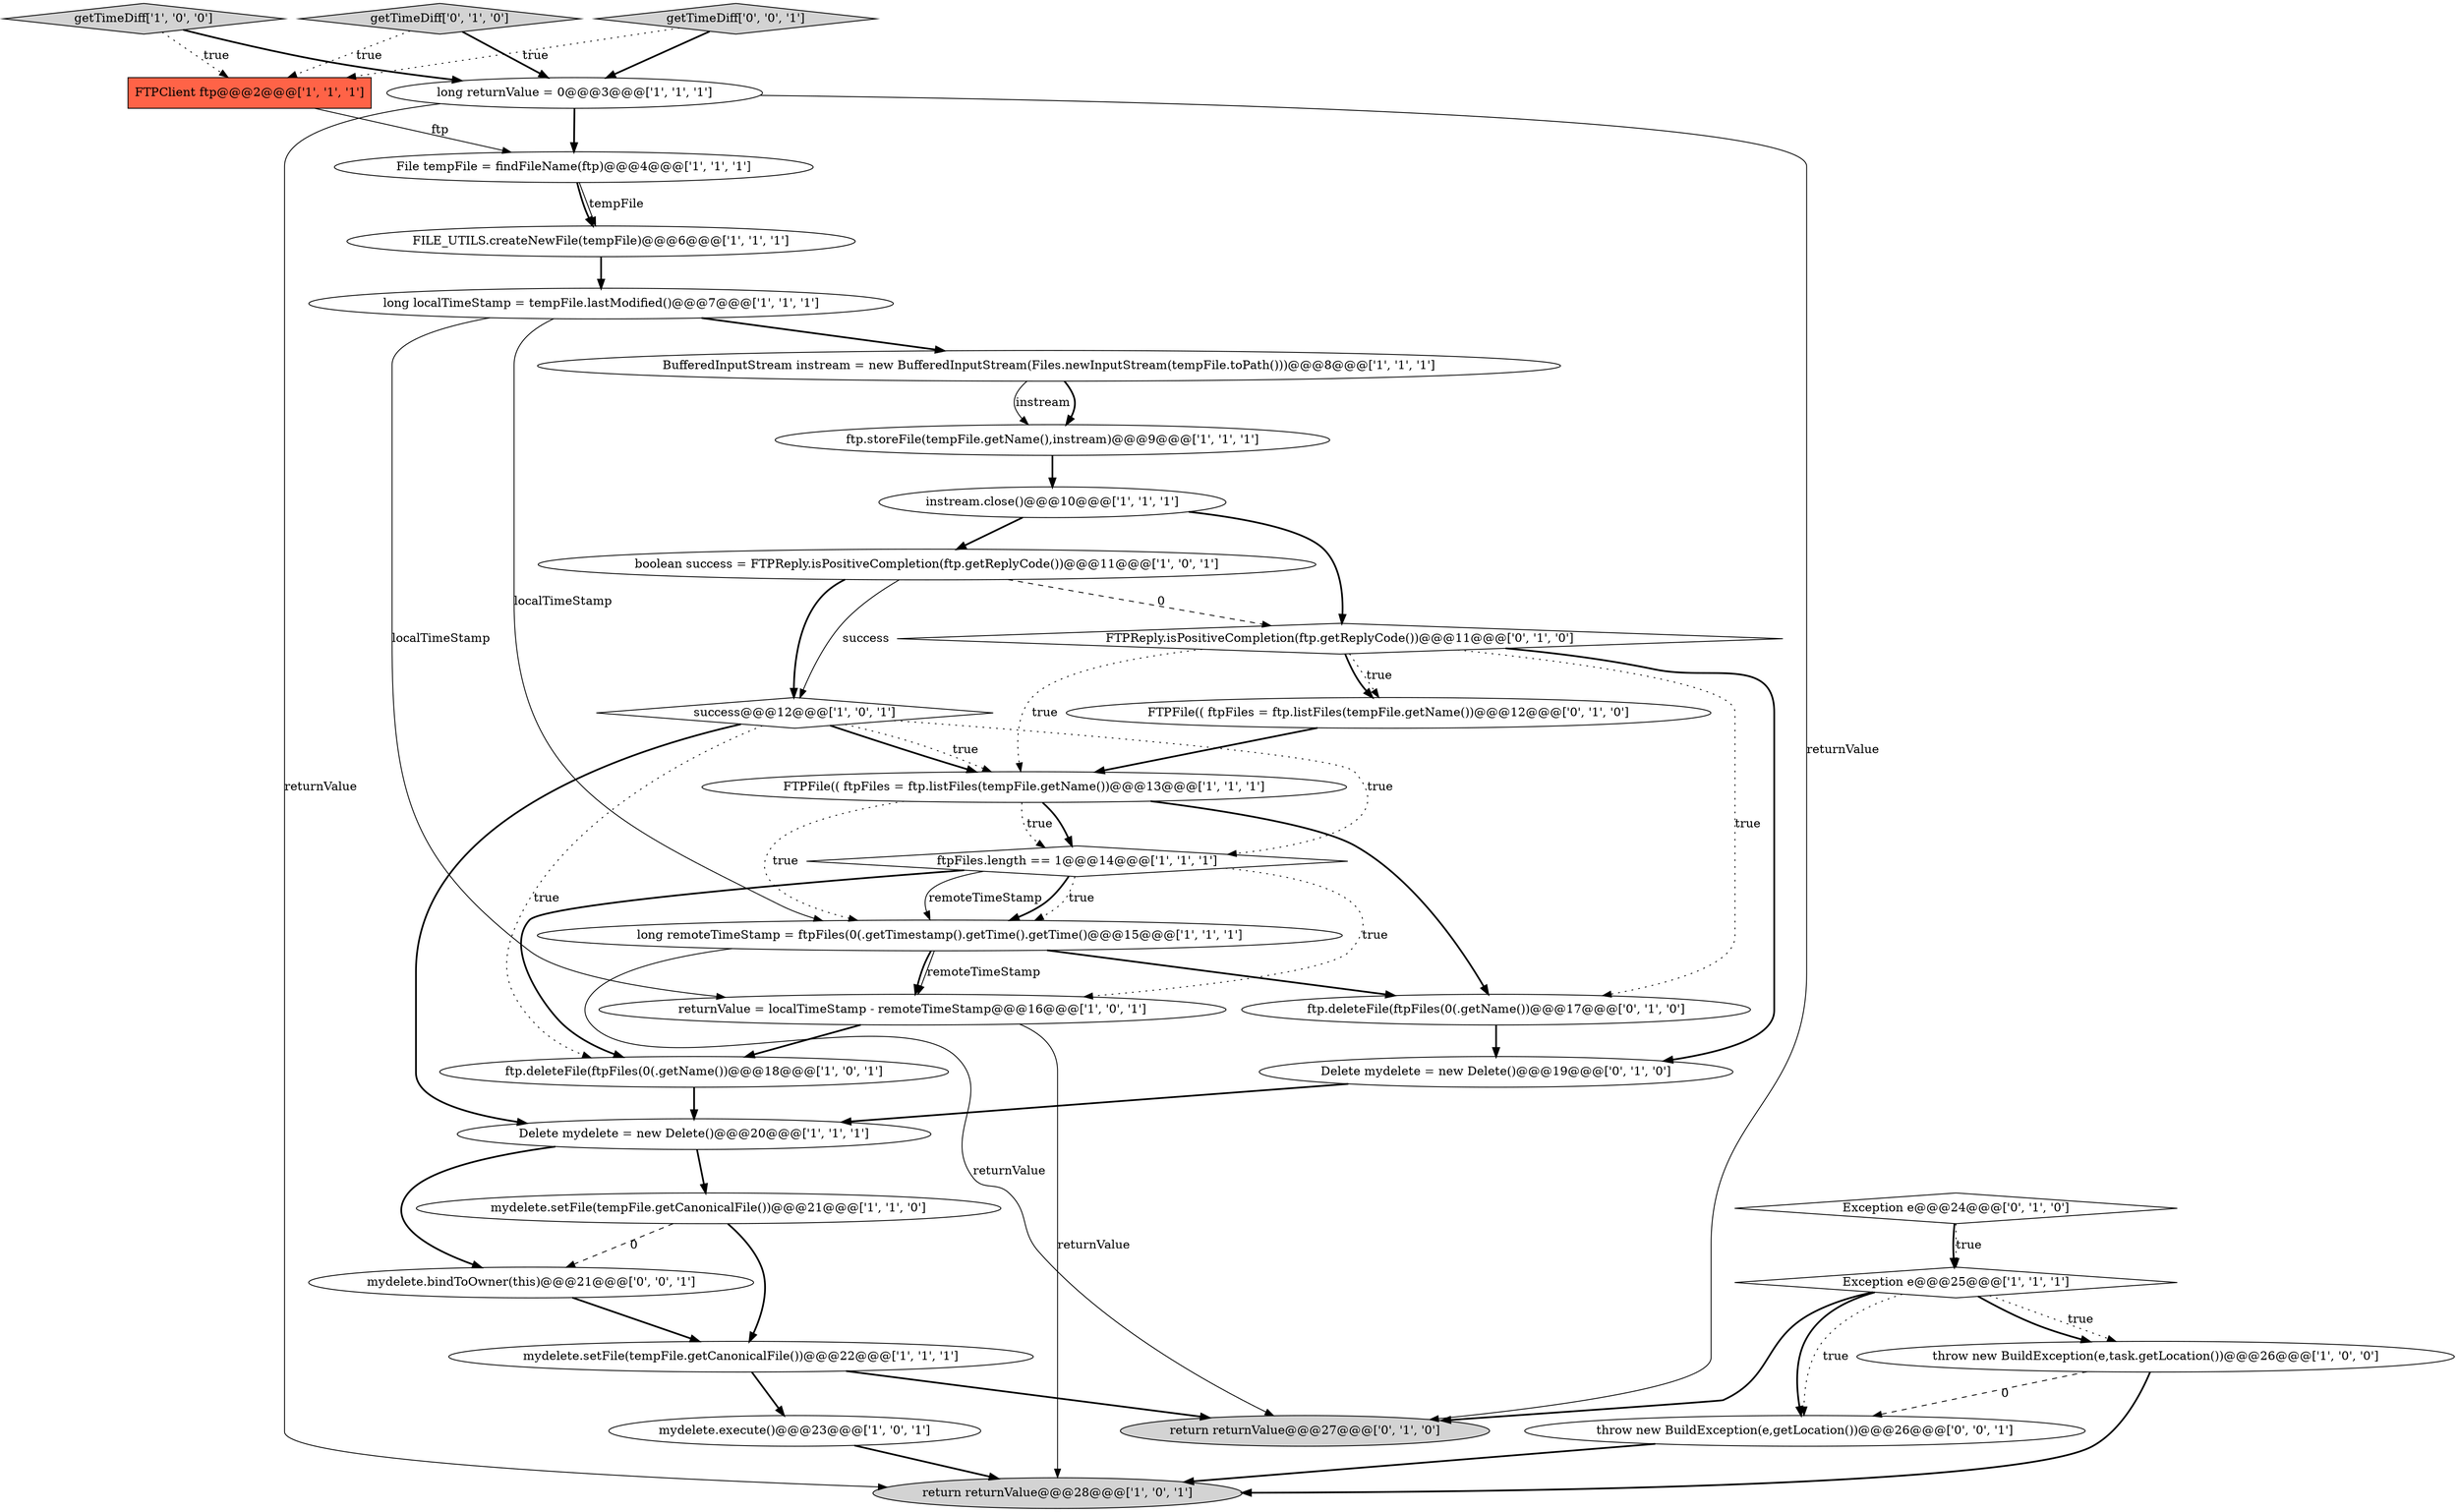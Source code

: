 digraph {
5 [style = filled, label = "File tempFile = findFileName(ftp)@@@4@@@['1', '1', '1']", fillcolor = white, shape = ellipse image = "AAA0AAABBB1BBB"];
3 [style = filled, label = "instream.close()@@@10@@@['1', '1', '1']", fillcolor = white, shape = ellipse image = "AAA0AAABBB1BBB"];
30 [style = filled, label = "throw new BuildException(e,getLocation())@@@26@@@['0', '0', '1']", fillcolor = white, shape = ellipse image = "AAA0AAABBB3BBB"];
21 [style = filled, label = "returnValue = localTimeStamp - remoteTimeStamp@@@16@@@['1', '0', '1']", fillcolor = white, shape = ellipse image = "AAA0AAABBB1BBB"];
19 [style = filled, label = "long returnValue = 0@@@3@@@['1', '1', '1']", fillcolor = white, shape = ellipse image = "AAA0AAABBB1BBB"];
10 [style = filled, label = "BufferedInputStream instream = new BufferedInputStream(Files.newInputStream(tempFile.toPath()))@@@8@@@['1', '1', '1']", fillcolor = white, shape = ellipse image = "AAA0AAABBB1BBB"];
12 [style = filled, label = "mydelete.execute()@@@23@@@['1', '0', '1']", fillcolor = white, shape = ellipse image = "AAA0AAABBB1BBB"];
0 [style = filled, label = "mydelete.setFile(tempFile.getCanonicalFile())@@@22@@@['1', '1', '1']", fillcolor = white, shape = ellipse image = "AAA0AAABBB1BBB"];
2 [style = filled, label = "ftp.deleteFile(ftpFiles(0(.getName())@@@18@@@['1', '0', '1']", fillcolor = white, shape = ellipse image = "AAA0AAABBB1BBB"];
1 [style = filled, label = "FTPClient ftp@@@2@@@['1', '1', '1']", fillcolor = tomato, shape = box image = "AAA0AAABBB1BBB"];
25 [style = filled, label = "FTPReply.isPositiveCompletion(ftp.getReplyCode())@@@11@@@['0', '1', '0']", fillcolor = white, shape = diamond image = "AAA1AAABBB2BBB"];
13 [style = filled, label = "ftpFiles.length == 1@@@14@@@['1', '1', '1']", fillcolor = white, shape = diamond image = "AAA0AAABBB1BBB"];
8 [style = filled, label = "boolean success = FTPReply.isPositiveCompletion(ftp.getReplyCode())@@@11@@@['1', '0', '1']", fillcolor = white, shape = ellipse image = "AAA0AAABBB1BBB"];
24 [style = filled, label = "Delete mydelete = new Delete()@@@19@@@['0', '1', '0']", fillcolor = white, shape = ellipse image = "AAA0AAABBB2BBB"];
23 [style = filled, label = "getTimeDiff['0', '1', '0']", fillcolor = lightgray, shape = diamond image = "AAA0AAABBB2BBB"];
16 [style = filled, label = "Exception e@@@25@@@['1', '1', '1']", fillcolor = white, shape = diamond image = "AAA0AAABBB1BBB"];
11 [style = filled, label = "success@@@12@@@['1', '0', '1']", fillcolor = white, shape = diamond image = "AAA0AAABBB1BBB"];
22 [style = filled, label = "Delete mydelete = new Delete()@@@20@@@['1', '1', '1']", fillcolor = white, shape = ellipse image = "AAA0AAABBB1BBB"];
6 [style = filled, label = "mydelete.setFile(tempFile.getCanonicalFile())@@@21@@@['1', '1', '0']", fillcolor = white, shape = ellipse image = "AAA0AAABBB1BBB"];
4 [style = filled, label = "getTimeDiff['1', '0', '0']", fillcolor = lightgray, shape = diamond image = "AAA0AAABBB1BBB"];
7 [style = filled, label = "long remoteTimeStamp = ftpFiles(0(.getTimestamp().getTime().getTime()@@@15@@@['1', '1', '1']", fillcolor = white, shape = ellipse image = "AAA0AAABBB1BBB"];
18 [style = filled, label = "FTPFile(( ftpFiles = ftp.listFiles(tempFile.getName())@@@13@@@['1', '1', '1']", fillcolor = white, shape = ellipse image = "AAA0AAABBB1BBB"];
17 [style = filled, label = "ftp.storeFile(tempFile.getName(),instream)@@@9@@@['1', '1', '1']", fillcolor = white, shape = ellipse image = "AAA0AAABBB1BBB"];
9 [style = filled, label = "throw new BuildException(e,task.getLocation())@@@26@@@['1', '0', '0']", fillcolor = white, shape = ellipse image = "AAA0AAABBB1BBB"];
31 [style = filled, label = "mydelete.bindToOwner(this)@@@21@@@['0', '0', '1']", fillcolor = white, shape = ellipse image = "AAA0AAABBB3BBB"];
20 [style = filled, label = "long localTimeStamp = tempFile.lastModified()@@@7@@@['1', '1', '1']", fillcolor = white, shape = ellipse image = "AAA0AAABBB1BBB"];
14 [style = filled, label = "return returnValue@@@28@@@['1', '0', '1']", fillcolor = lightgray, shape = ellipse image = "AAA0AAABBB1BBB"];
28 [style = filled, label = "return returnValue@@@27@@@['0', '1', '0']", fillcolor = lightgray, shape = ellipse image = "AAA0AAABBB2BBB"];
32 [style = filled, label = "getTimeDiff['0', '0', '1']", fillcolor = lightgray, shape = diamond image = "AAA0AAABBB3BBB"];
26 [style = filled, label = "Exception e@@@24@@@['0', '1', '0']", fillcolor = white, shape = diamond image = "AAA0AAABBB2BBB"];
29 [style = filled, label = "FTPFile(( ftpFiles = ftp.listFiles(tempFile.getName())@@@12@@@['0', '1', '0']", fillcolor = white, shape = ellipse image = "AAA0AAABBB2BBB"];
15 [style = filled, label = "FILE_UTILS.createNewFile(tempFile)@@@6@@@['1', '1', '1']", fillcolor = white, shape = ellipse image = "AAA0AAABBB1BBB"];
27 [style = filled, label = "ftp.deleteFile(ftpFiles(0(.getName())@@@17@@@['0', '1', '0']", fillcolor = white, shape = ellipse image = "AAA0AAABBB2BBB"];
13->7 [style = solid, label="remoteTimeStamp"];
32->1 [style = dotted, label="true"];
20->7 [style = solid, label="localTimeStamp"];
11->22 [style = bold, label=""];
13->21 [style = dotted, label="true"];
25->29 [style = bold, label=""];
11->2 [style = dotted, label="true"];
6->31 [style = dashed, label="0"];
13->7 [style = bold, label=""];
25->18 [style = dotted, label="true"];
16->30 [style = dotted, label="true"];
23->19 [style = bold, label=""];
20->10 [style = bold, label=""];
10->17 [style = bold, label=""];
19->5 [style = bold, label=""];
26->16 [style = bold, label=""];
22->6 [style = bold, label=""];
7->28 [style = solid, label="returnValue"];
12->14 [style = bold, label=""];
25->29 [style = dotted, label="true"];
25->24 [style = bold, label=""];
6->0 [style = bold, label=""];
21->14 [style = solid, label="returnValue"];
8->25 [style = dashed, label="0"];
18->13 [style = bold, label=""];
20->21 [style = solid, label="localTimeStamp"];
11->18 [style = bold, label=""];
17->3 [style = bold, label=""];
22->31 [style = bold, label=""];
4->1 [style = dotted, label="true"];
7->21 [style = bold, label=""];
24->22 [style = bold, label=""];
21->2 [style = bold, label=""];
18->13 [style = dotted, label="true"];
1->5 [style = solid, label="ftp"];
26->16 [style = dotted, label="true"];
25->27 [style = dotted, label="true"];
8->11 [style = bold, label=""];
27->24 [style = bold, label=""];
4->19 [style = bold, label=""];
9->30 [style = dashed, label="0"];
0->12 [style = bold, label=""];
16->9 [style = dotted, label="true"];
18->7 [style = dotted, label="true"];
23->1 [style = dotted, label="true"];
5->15 [style = solid, label="tempFile"];
2->22 [style = bold, label=""];
3->8 [style = bold, label=""];
3->25 [style = bold, label=""];
11->18 [style = dotted, label="true"];
9->14 [style = bold, label=""];
19->14 [style = solid, label="returnValue"];
15->20 [style = bold, label=""];
10->17 [style = solid, label="instream"];
16->28 [style = bold, label=""];
0->28 [style = bold, label=""];
16->30 [style = bold, label=""];
29->18 [style = bold, label=""];
8->11 [style = solid, label="success"];
7->21 [style = solid, label="remoteTimeStamp"];
19->28 [style = solid, label="returnValue"];
13->2 [style = bold, label=""];
18->27 [style = bold, label=""];
30->14 [style = bold, label=""];
11->13 [style = dotted, label="true"];
13->7 [style = dotted, label="true"];
32->19 [style = bold, label=""];
7->27 [style = bold, label=""];
5->15 [style = bold, label=""];
31->0 [style = bold, label=""];
16->9 [style = bold, label=""];
}
